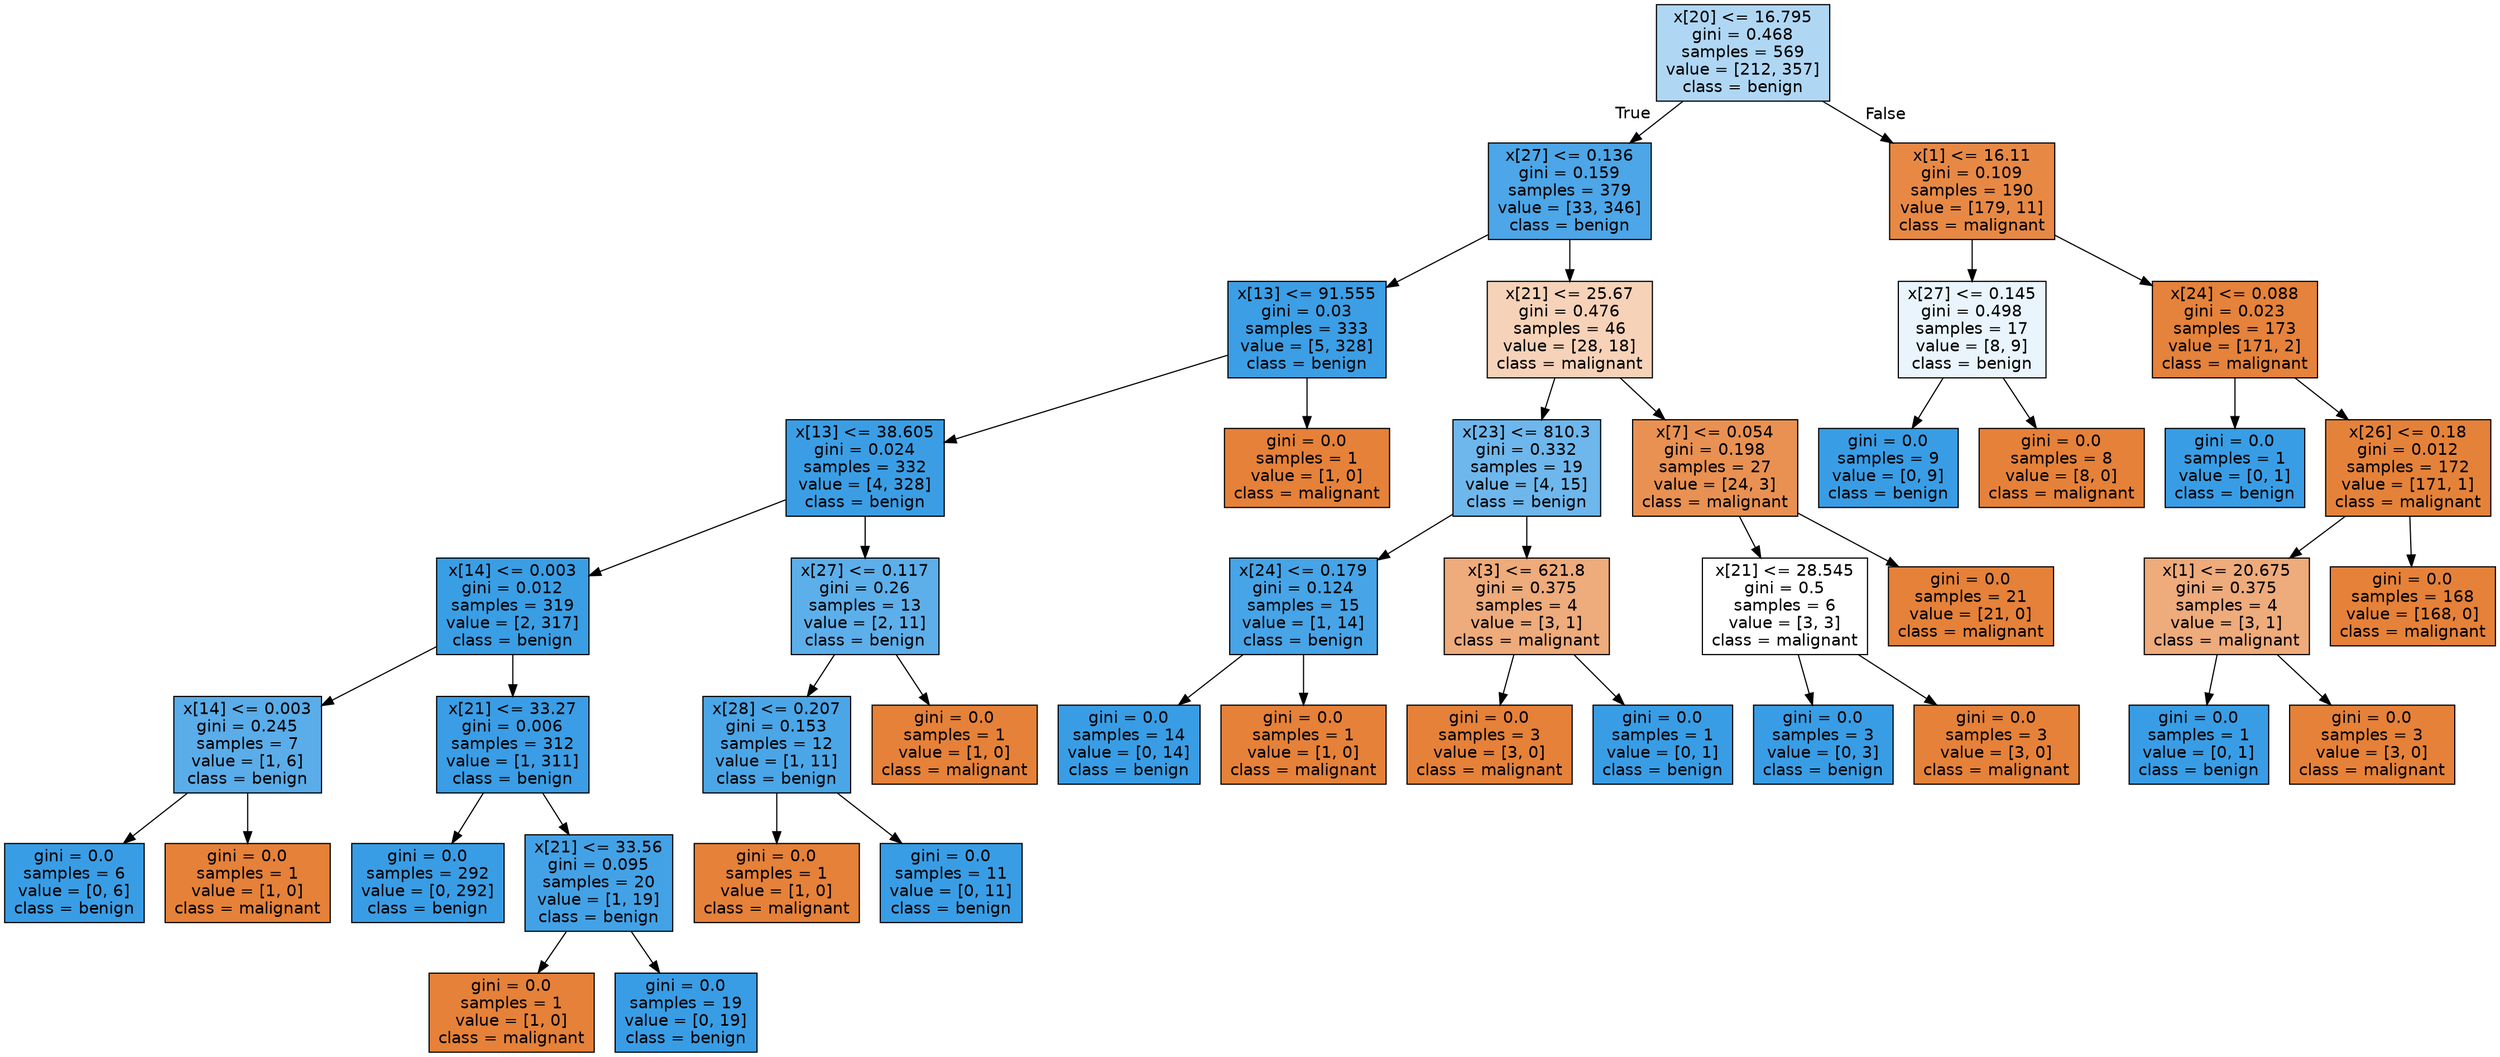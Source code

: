 digraph Tree {
node [shape=box, style="filled", color="black", fontname="helvetica"] ;
edge [fontname="helvetica"] ;
0 [label="x[20] <= 16.795\ngini = 0.468\nsamples = 569\nvalue = [212, 357]\nclass = benign", fillcolor="#afd7f4"] ;
1 [label="x[27] <= 0.136\ngini = 0.159\nsamples = 379\nvalue = [33, 346]\nclass = benign", fillcolor="#4ca6e7"] ;
0 -> 1 [labeldistance=2.5, labelangle=45, headlabel="True"] ;
2 [label="x[13] <= 91.555\ngini = 0.03\nsamples = 333\nvalue = [5, 328]\nclass = benign", fillcolor="#3c9ee5"] ;
1 -> 2 ;
3 [label="x[13] <= 38.605\ngini = 0.024\nsamples = 332\nvalue = [4, 328]\nclass = benign", fillcolor="#3b9ee5"] ;
2 -> 3 ;
4 [label="x[14] <= 0.003\ngini = 0.012\nsamples = 319\nvalue = [2, 317]\nclass = benign", fillcolor="#3a9ee5"] ;
3 -> 4 ;
5 [label="x[14] <= 0.003\ngini = 0.245\nsamples = 7\nvalue = [1, 6]\nclass = benign", fillcolor="#5aade9"] ;
4 -> 5 ;
6 [label="gini = 0.0\nsamples = 6\nvalue = [0, 6]\nclass = benign", fillcolor="#399de5"] ;
5 -> 6 ;
7 [label="gini = 0.0\nsamples = 1\nvalue = [1, 0]\nclass = malignant", fillcolor="#e58139"] ;
5 -> 7 ;
8 [label="x[21] <= 33.27\ngini = 0.006\nsamples = 312\nvalue = [1, 311]\nclass = benign", fillcolor="#3a9de5"] ;
4 -> 8 ;
9 [label="gini = 0.0\nsamples = 292\nvalue = [0, 292]\nclass = benign", fillcolor="#399de5"] ;
8 -> 9 ;
10 [label="x[21] <= 33.56\ngini = 0.095\nsamples = 20\nvalue = [1, 19]\nclass = benign", fillcolor="#43a2e6"] ;
8 -> 10 ;
11 [label="gini = 0.0\nsamples = 1\nvalue = [1, 0]\nclass = malignant", fillcolor="#e58139"] ;
10 -> 11 ;
12 [label="gini = 0.0\nsamples = 19\nvalue = [0, 19]\nclass = benign", fillcolor="#399de5"] ;
10 -> 12 ;
13 [label="x[27] <= 0.117\ngini = 0.26\nsamples = 13\nvalue = [2, 11]\nclass = benign", fillcolor="#5dafea"] ;
3 -> 13 ;
14 [label="x[28] <= 0.207\ngini = 0.153\nsamples = 12\nvalue = [1, 11]\nclass = benign", fillcolor="#4ba6e7"] ;
13 -> 14 ;
15 [label="gini = 0.0\nsamples = 1\nvalue = [1, 0]\nclass = malignant", fillcolor="#e58139"] ;
14 -> 15 ;
16 [label="gini = 0.0\nsamples = 11\nvalue = [0, 11]\nclass = benign", fillcolor="#399de5"] ;
14 -> 16 ;
17 [label="gini = 0.0\nsamples = 1\nvalue = [1, 0]\nclass = malignant", fillcolor="#e58139"] ;
13 -> 17 ;
18 [label="gini = 0.0\nsamples = 1\nvalue = [1, 0]\nclass = malignant", fillcolor="#e58139"] ;
2 -> 18 ;
19 [label="x[21] <= 25.67\ngini = 0.476\nsamples = 46\nvalue = [28, 18]\nclass = malignant", fillcolor="#f6d2b8"] ;
1 -> 19 ;
20 [label="x[23] <= 810.3\ngini = 0.332\nsamples = 19\nvalue = [4, 15]\nclass = benign", fillcolor="#6eb7ec"] ;
19 -> 20 ;
21 [label="x[24] <= 0.179\ngini = 0.124\nsamples = 15\nvalue = [1, 14]\nclass = benign", fillcolor="#47a4e7"] ;
20 -> 21 ;
22 [label="gini = 0.0\nsamples = 14\nvalue = [0, 14]\nclass = benign", fillcolor="#399de5"] ;
21 -> 22 ;
23 [label="gini = 0.0\nsamples = 1\nvalue = [1, 0]\nclass = malignant", fillcolor="#e58139"] ;
21 -> 23 ;
24 [label="x[3] <= 621.8\ngini = 0.375\nsamples = 4\nvalue = [3, 1]\nclass = malignant", fillcolor="#eeab7b"] ;
20 -> 24 ;
25 [label="gini = 0.0\nsamples = 3\nvalue = [3, 0]\nclass = malignant", fillcolor="#e58139"] ;
24 -> 25 ;
26 [label="gini = 0.0\nsamples = 1\nvalue = [0, 1]\nclass = benign", fillcolor="#399de5"] ;
24 -> 26 ;
27 [label="x[7] <= 0.054\ngini = 0.198\nsamples = 27\nvalue = [24, 3]\nclass = malignant", fillcolor="#e89152"] ;
19 -> 27 ;
28 [label="x[21] <= 28.545\ngini = 0.5\nsamples = 6\nvalue = [3, 3]\nclass = malignant", fillcolor="#ffffff"] ;
27 -> 28 ;
29 [label="gini = 0.0\nsamples = 3\nvalue = [0, 3]\nclass = benign", fillcolor="#399de5"] ;
28 -> 29 ;
30 [label="gini = 0.0\nsamples = 3\nvalue = [3, 0]\nclass = malignant", fillcolor="#e58139"] ;
28 -> 30 ;
31 [label="gini = 0.0\nsamples = 21\nvalue = [21, 0]\nclass = malignant", fillcolor="#e58139"] ;
27 -> 31 ;
32 [label="x[1] <= 16.11\ngini = 0.109\nsamples = 190\nvalue = [179, 11]\nclass = malignant", fillcolor="#e78945"] ;
0 -> 32 [labeldistance=2.5, labelangle=-45, headlabel="False"] ;
33 [label="x[27] <= 0.145\ngini = 0.498\nsamples = 17\nvalue = [8, 9]\nclass = benign", fillcolor="#e9f4fc"] ;
32 -> 33 ;
34 [label="gini = 0.0\nsamples = 9\nvalue = [0, 9]\nclass = benign", fillcolor="#399de5"] ;
33 -> 34 ;
35 [label="gini = 0.0\nsamples = 8\nvalue = [8, 0]\nclass = malignant", fillcolor="#e58139"] ;
33 -> 35 ;
36 [label="x[24] <= 0.088\ngini = 0.023\nsamples = 173\nvalue = [171, 2]\nclass = malignant", fillcolor="#e5823b"] ;
32 -> 36 ;
37 [label="gini = 0.0\nsamples = 1\nvalue = [0, 1]\nclass = benign", fillcolor="#399de5"] ;
36 -> 37 ;
38 [label="x[26] <= 0.18\ngini = 0.012\nsamples = 172\nvalue = [171, 1]\nclass = malignant", fillcolor="#e5823a"] ;
36 -> 38 ;
39 [label="x[1] <= 20.675\ngini = 0.375\nsamples = 4\nvalue = [3, 1]\nclass = malignant", fillcolor="#eeab7b"] ;
38 -> 39 ;
40 [label="gini = 0.0\nsamples = 1\nvalue = [0, 1]\nclass = benign", fillcolor="#399de5"] ;
39 -> 40 ;
41 [label="gini = 0.0\nsamples = 3\nvalue = [3, 0]\nclass = malignant", fillcolor="#e58139"] ;
39 -> 41 ;
42 [label="gini = 0.0\nsamples = 168\nvalue = [168, 0]\nclass = malignant", fillcolor="#e58139"] ;
38 -> 42 ;
}
